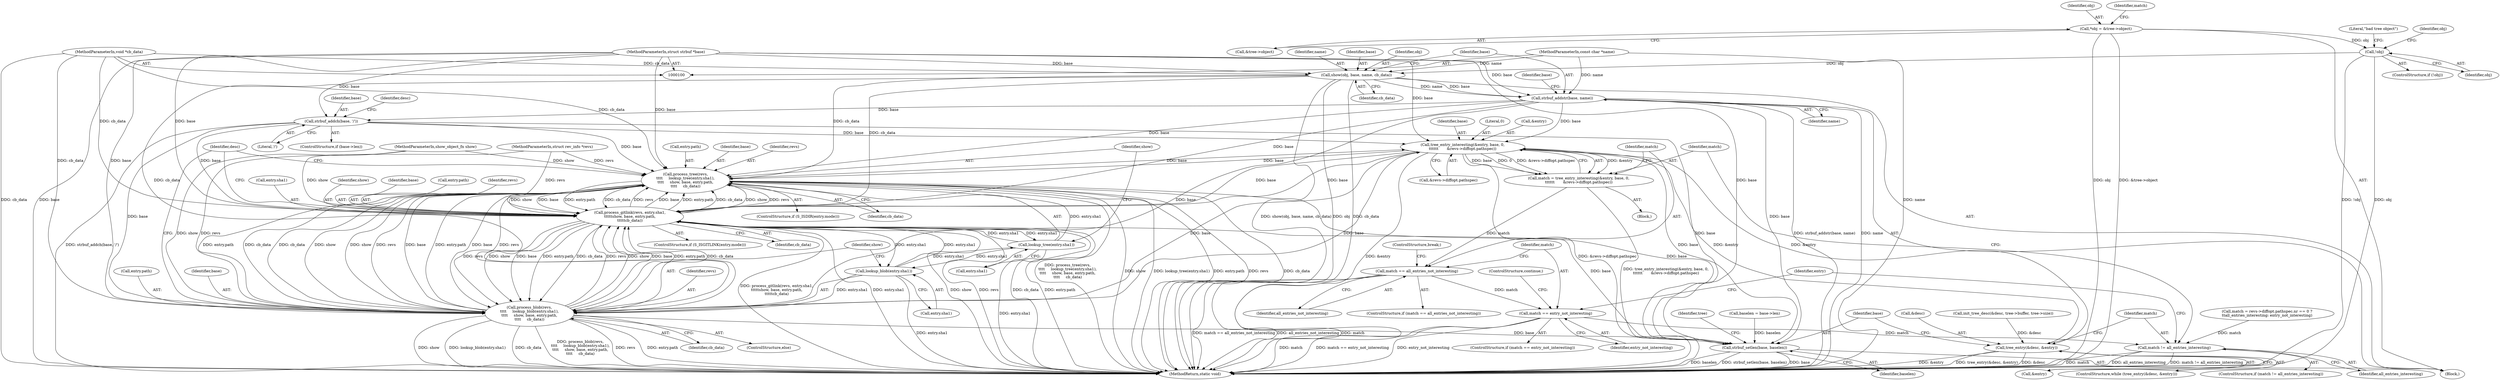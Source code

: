 digraph "1_git_de1e67d0703894cb6ea782e36abb63976ab07e60_4@del" {
"1000184" [label="(Call,show(obj, base, name, cb_data))"];
"1000145" [label="(Call,!obj)"];
"1000109" [label="(Call,*obj = &tree->object)"];
"1000104" [label="(MethodParameterIn,struct strbuf *base)"];
"1000105" [label="(MethodParameterIn,const char *name)"];
"1000106" [label="(MethodParameterIn,void *cb_data)"];
"1000189" [label="(Call,strbuf_addstr(base, name))"];
"1000196" [label="(Call,strbuf_addch(base, '/'))"];
"1000222" [label="(Call,tree_entry_interesting(&entry, base, 0,\n\t\t\t\t\t\t       &revs->diffopt.pathspec))"];
"1000209" [label="(Call,tree_entry(&desc, &entry))"];
"1000220" [label="(Call,match = tree_entry_interesting(&entry, base, 0,\n\t\t\t\t\t\t       &revs->diffopt.pathspec))"];
"1000234" [label="(Call,match == all_entries_not_interesting)"];
"1000239" [label="(Call,match == entry_not_interesting)"];
"1000216" [label="(Call,match != all_entries_interesting)"];
"1000248" [label="(Call,process_tree(revs,\n\t\t\t\t     lookup_tree(entry.sha1),\n\t\t\t\t     show, base, entry.path,\n\t\t\t\t     cb_data))"];
"1000266" [label="(Call,process_gitlink(revs, entry.sha1,\n\t\t\t\t\tshow, base, entry.path,\n\t\t\t\t\tcb_data))"];
"1000250" [label="(Call,lookup_tree(entry.sha1))"];
"1000280" [label="(Call,lookup_blob(entry.sha1))"];
"1000278" [label="(Call,process_blob(revs,\n\t\t\t\t     lookup_blob(entry.sha1),\n\t\t\t\t     show, base, entry.path,\n\t\t\t\t     cb_data))"];
"1000290" [label="(Call,strbuf_setlen(base, baselen))"];
"1000197" [label="(Identifier,base)"];
"1000256" [label="(Call,entry.path)"];
"1000109" [label="(Call,*obj = &tree->object)"];
"1000238" [label="(ControlStructure,if (match == entry_not_interesting))"];
"1000104" [label="(MethodParameterIn,struct strbuf *base)"];
"1000184" [label="(Call,show(obj, base, name, cb_data))"];
"1000152" [label="(Identifier,obj)"];
"1000240" [label="(Identifier,match)"];
"1000110" [label="(Identifier,obj)"];
"1000281" [label="(Call,entry.sha1)"];
"1000118" [label="(Call,match = revs->diffopt.pathspec.nr == 0 ?\n\t\tall_entries_interesting: entry_not_interesting)"];
"1000266" [label="(Call,process_gitlink(revs, entry.sha1,\n\t\t\t\t\tshow, base, entry.path,\n\t\t\t\t\tcb_data))"];
"1000225" [label="(Identifier,base)"];
"1000105" [label="(MethodParameterIn,const char *name)"];
"1000201" [label="(Identifier,desc)"];
"1000289" [label="(Identifier,cb_data)"];
"1000291" [label="(Identifier,base)"];
"1000187" [label="(Identifier,name)"];
"1000255" [label="(Identifier,base)"];
"1000107" [label="(Block,)"];
"1000220" [label="(Call,match = tree_entry_interesting(&entry, base, 0,\n\t\t\t\t\t\t       &revs->diffopt.pathspec))"];
"1000111" [label="(Call,&tree->object)"];
"1000292" [label="(Identifier,baselen)"];
"1000272" [label="(Identifier,base)"];
"1000290" [label="(Call,strbuf_setlen(base, baselen))"];
"1000210" [label="(Call,&desc)"];
"1000294" [label="(Identifier,tree)"];
"1000243" [label="(ControlStructure,if (S_ISDIR(entry.mode)))"];
"1000208" [label="(ControlStructure,while (tree_entry(&desc, &entry)))"];
"1000189" [label="(Call,strbuf_addstr(base, name))"];
"1000196" [label="(Call,strbuf_addch(base, '/'))"];
"1000273" [label="(Call,entry.path)"];
"1000188" [label="(Identifier,cb_data)"];
"1000286" [label="(Call,entry.path)"];
"1000241" [label="(Identifier,entry_not_interesting)"];
"1000237" [label="(ControlStructure,break;)"];
"1000249" [label="(Identifier,revs)"];
"1000101" [label="(MethodParameterIn,struct rev_info *revs)"];
"1000259" [label="(Identifier,cb_data)"];
"1000250" [label="(Call,lookup_tree(entry.sha1))"];
"1000211" [label="(Identifier,desc)"];
"1000186" [label="(Identifier,base)"];
"1000226" [label="(Literal,0)"];
"1000239" [label="(Call,match == entry_not_interesting)"];
"1000221" [label="(Identifier,match)"];
"1000261" [label="(ControlStructure,if (S_ISGITLINK(entry.mode)))"];
"1000295" [label="(MethodReturn,static void)"];
"1000185" [label="(Identifier,obj)"];
"1000234" [label="(Call,match == all_entries_not_interesting)"];
"1000199" [label="(Call,init_tree_desc(&desc, tree->buffer, tree->size))"];
"1000285" [label="(Identifier,base)"];
"1000148" [label="(Literal,\"bad tree object\")"];
"1000248" [label="(Call,process_tree(revs,\n\t\t\t\t     lookup_tree(entry.sha1),\n\t\t\t\t     show, base, entry.path,\n\t\t\t\t     cb_data))"];
"1000280" [label="(Call,lookup_blob(entry.sha1))"];
"1000209" [label="(Call,tree_entry(&desc, &entry))"];
"1000254" [label="(Identifier,show)"];
"1000144" [label="(ControlStructure,if (!obj))"];
"1000216" [label="(Call,match != all_entries_interesting)"];
"1000218" [label="(Identifier,all_entries_interesting)"];
"1000235" [label="(Identifier,match)"];
"1000106" [label="(MethodParameterIn,void *cb_data)"];
"1000219" [label="(Block,)"];
"1000267" [label="(Identifier,revs)"];
"1000227" [label="(Call,&revs->diffopt.pathspec)"];
"1000212" [label="(Call,&entry)"];
"1000236" [label="(Identifier,all_entries_not_interesting)"];
"1000198" [label="(Literal,'/')"];
"1000233" [label="(ControlStructure,if (match == all_entries_not_interesting))"];
"1000276" [label="(Identifier,cb_data)"];
"1000284" [label="(Identifier,show)"];
"1000217" [label="(Identifier,match)"];
"1000268" [label="(Call,entry.sha1)"];
"1000190" [label="(Identifier,base)"];
"1000146" [label="(Identifier,obj)"];
"1000145" [label="(Call,!obj)"];
"1000222" [label="(Call,tree_entry_interesting(&entry, base, 0,\n\t\t\t\t\t\t       &revs->diffopt.pathspec))"];
"1000133" [label="(Call,baselen = base->len)"];
"1000251" [label="(Call,entry.sha1)"];
"1000192" [label="(ControlStructure,if (base->len))"];
"1000279" [label="(Identifier,revs)"];
"1000119" [label="(Identifier,match)"];
"1000246" [label="(Identifier,entry)"];
"1000223" [label="(Call,&entry)"];
"1000191" [label="(Identifier,name)"];
"1000277" [label="(ControlStructure,else)"];
"1000278" [label="(Call,process_blob(revs,\n\t\t\t\t     lookup_blob(entry.sha1),\n\t\t\t\t     show, base, entry.path,\n\t\t\t\t     cb_data))"];
"1000194" [label="(Identifier,base)"];
"1000242" [label="(ControlStructure,continue;)"];
"1000215" [label="(ControlStructure,if (match != all_entries_interesting))"];
"1000103" [label="(MethodParameterIn,show_object_fn show)"];
"1000271" [label="(Identifier,show)"];
"1000184" -> "1000107"  [label="AST: "];
"1000184" -> "1000188"  [label="CFG: "];
"1000185" -> "1000184"  [label="AST: "];
"1000186" -> "1000184"  [label="AST: "];
"1000187" -> "1000184"  [label="AST: "];
"1000188" -> "1000184"  [label="AST: "];
"1000190" -> "1000184"  [label="CFG: "];
"1000184" -> "1000295"  [label="DDG: obj"];
"1000184" -> "1000295"  [label="DDG: cb_data"];
"1000184" -> "1000295"  [label="DDG: show(obj, base, name, cb_data)"];
"1000145" -> "1000184"  [label="DDG: obj"];
"1000104" -> "1000184"  [label="DDG: base"];
"1000105" -> "1000184"  [label="DDG: name"];
"1000106" -> "1000184"  [label="DDG: cb_data"];
"1000184" -> "1000189"  [label="DDG: base"];
"1000184" -> "1000189"  [label="DDG: name"];
"1000184" -> "1000248"  [label="DDG: cb_data"];
"1000184" -> "1000266"  [label="DDG: cb_data"];
"1000184" -> "1000278"  [label="DDG: cb_data"];
"1000145" -> "1000144"  [label="AST: "];
"1000145" -> "1000146"  [label="CFG: "];
"1000146" -> "1000145"  [label="AST: "];
"1000148" -> "1000145"  [label="CFG: "];
"1000152" -> "1000145"  [label="CFG: "];
"1000145" -> "1000295"  [label="DDG: !obj"];
"1000145" -> "1000295"  [label="DDG: obj"];
"1000109" -> "1000145"  [label="DDG: obj"];
"1000109" -> "1000107"  [label="AST: "];
"1000109" -> "1000111"  [label="CFG: "];
"1000110" -> "1000109"  [label="AST: "];
"1000111" -> "1000109"  [label="AST: "];
"1000119" -> "1000109"  [label="CFG: "];
"1000109" -> "1000295"  [label="DDG: obj"];
"1000109" -> "1000295"  [label="DDG: &tree->object"];
"1000104" -> "1000100"  [label="AST: "];
"1000104" -> "1000295"  [label="DDG: base"];
"1000104" -> "1000189"  [label="DDG: base"];
"1000104" -> "1000196"  [label="DDG: base"];
"1000104" -> "1000222"  [label="DDG: base"];
"1000104" -> "1000248"  [label="DDG: base"];
"1000104" -> "1000266"  [label="DDG: base"];
"1000104" -> "1000278"  [label="DDG: base"];
"1000104" -> "1000290"  [label="DDG: base"];
"1000105" -> "1000100"  [label="AST: "];
"1000105" -> "1000295"  [label="DDG: name"];
"1000105" -> "1000189"  [label="DDG: name"];
"1000106" -> "1000100"  [label="AST: "];
"1000106" -> "1000295"  [label="DDG: cb_data"];
"1000106" -> "1000248"  [label="DDG: cb_data"];
"1000106" -> "1000266"  [label="DDG: cb_data"];
"1000106" -> "1000278"  [label="DDG: cb_data"];
"1000189" -> "1000107"  [label="AST: "];
"1000189" -> "1000191"  [label="CFG: "];
"1000190" -> "1000189"  [label="AST: "];
"1000191" -> "1000189"  [label="AST: "];
"1000194" -> "1000189"  [label="CFG: "];
"1000189" -> "1000295"  [label="DDG: strbuf_addstr(base, name)"];
"1000189" -> "1000295"  [label="DDG: name"];
"1000189" -> "1000196"  [label="DDG: base"];
"1000189" -> "1000222"  [label="DDG: base"];
"1000189" -> "1000248"  [label="DDG: base"];
"1000189" -> "1000266"  [label="DDG: base"];
"1000189" -> "1000278"  [label="DDG: base"];
"1000189" -> "1000290"  [label="DDG: base"];
"1000196" -> "1000192"  [label="AST: "];
"1000196" -> "1000198"  [label="CFG: "];
"1000197" -> "1000196"  [label="AST: "];
"1000198" -> "1000196"  [label="AST: "];
"1000201" -> "1000196"  [label="CFG: "];
"1000196" -> "1000295"  [label="DDG: strbuf_addch(base, '/')"];
"1000196" -> "1000222"  [label="DDG: base"];
"1000196" -> "1000248"  [label="DDG: base"];
"1000196" -> "1000266"  [label="DDG: base"];
"1000196" -> "1000278"  [label="DDG: base"];
"1000196" -> "1000290"  [label="DDG: base"];
"1000222" -> "1000220"  [label="AST: "];
"1000222" -> "1000227"  [label="CFG: "];
"1000223" -> "1000222"  [label="AST: "];
"1000225" -> "1000222"  [label="AST: "];
"1000226" -> "1000222"  [label="AST: "];
"1000227" -> "1000222"  [label="AST: "];
"1000220" -> "1000222"  [label="CFG: "];
"1000222" -> "1000295"  [label="DDG: &revs->diffopt.pathspec"];
"1000222" -> "1000295"  [label="DDG: &entry"];
"1000222" -> "1000209"  [label="DDG: &entry"];
"1000222" -> "1000220"  [label="DDG: &entry"];
"1000222" -> "1000220"  [label="DDG: base"];
"1000222" -> "1000220"  [label="DDG: 0"];
"1000222" -> "1000220"  [label="DDG: &revs->diffopt.pathspec"];
"1000209" -> "1000222"  [label="DDG: &entry"];
"1000278" -> "1000222"  [label="DDG: base"];
"1000266" -> "1000222"  [label="DDG: base"];
"1000248" -> "1000222"  [label="DDG: base"];
"1000222" -> "1000248"  [label="DDG: base"];
"1000222" -> "1000266"  [label="DDG: base"];
"1000222" -> "1000278"  [label="DDG: base"];
"1000222" -> "1000290"  [label="DDG: base"];
"1000209" -> "1000208"  [label="AST: "];
"1000209" -> "1000212"  [label="CFG: "];
"1000210" -> "1000209"  [label="AST: "];
"1000212" -> "1000209"  [label="AST: "];
"1000217" -> "1000209"  [label="CFG: "];
"1000291" -> "1000209"  [label="CFG: "];
"1000209" -> "1000295"  [label="DDG: tree_entry(&desc, &entry)"];
"1000209" -> "1000295"  [label="DDG: &desc"];
"1000209" -> "1000295"  [label="DDG: &entry"];
"1000199" -> "1000209"  [label="DDG: &desc"];
"1000220" -> "1000219"  [label="AST: "];
"1000221" -> "1000220"  [label="AST: "];
"1000235" -> "1000220"  [label="CFG: "];
"1000220" -> "1000295"  [label="DDG: tree_entry_interesting(&entry, base, 0,\n\t\t\t\t\t\t       &revs->diffopt.pathspec)"];
"1000220" -> "1000234"  [label="DDG: match"];
"1000234" -> "1000233"  [label="AST: "];
"1000234" -> "1000236"  [label="CFG: "];
"1000235" -> "1000234"  [label="AST: "];
"1000236" -> "1000234"  [label="AST: "];
"1000237" -> "1000234"  [label="CFG: "];
"1000240" -> "1000234"  [label="CFG: "];
"1000234" -> "1000295"  [label="DDG: all_entries_not_interesting"];
"1000234" -> "1000295"  [label="DDG: match"];
"1000234" -> "1000295"  [label="DDG: match == all_entries_not_interesting"];
"1000234" -> "1000239"  [label="DDG: match"];
"1000239" -> "1000238"  [label="AST: "];
"1000239" -> "1000241"  [label="CFG: "];
"1000240" -> "1000239"  [label="AST: "];
"1000241" -> "1000239"  [label="AST: "];
"1000242" -> "1000239"  [label="CFG: "];
"1000246" -> "1000239"  [label="CFG: "];
"1000239" -> "1000295"  [label="DDG: match == entry_not_interesting"];
"1000239" -> "1000295"  [label="DDG: match"];
"1000239" -> "1000295"  [label="DDG: entry_not_interesting"];
"1000239" -> "1000216"  [label="DDG: match"];
"1000216" -> "1000215"  [label="AST: "];
"1000216" -> "1000218"  [label="CFG: "];
"1000217" -> "1000216"  [label="AST: "];
"1000218" -> "1000216"  [label="AST: "];
"1000221" -> "1000216"  [label="CFG: "];
"1000246" -> "1000216"  [label="CFG: "];
"1000216" -> "1000295"  [label="DDG: match != all_entries_interesting"];
"1000216" -> "1000295"  [label="DDG: match"];
"1000216" -> "1000295"  [label="DDG: all_entries_interesting"];
"1000118" -> "1000216"  [label="DDG: match"];
"1000248" -> "1000243"  [label="AST: "];
"1000248" -> "1000259"  [label="CFG: "];
"1000249" -> "1000248"  [label="AST: "];
"1000250" -> "1000248"  [label="AST: "];
"1000254" -> "1000248"  [label="AST: "];
"1000255" -> "1000248"  [label="AST: "];
"1000256" -> "1000248"  [label="AST: "];
"1000259" -> "1000248"  [label="AST: "];
"1000211" -> "1000248"  [label="CFG: "];
"1000248" -> "1000295"  [label="DDG: cb_data"];
"1000248" -> "1000295"  [label="DDG: process_tree(revs,\n\t\t\t\t     lookup_tree(entry.sha1),\n\t\t\t\t     show, base, entry.path,\n\t\t\t\t     cb_data)"];
"1000248" -> "1000295"  [label="DDG: show"];
"1000248" -> "1000295"  [label="DDG: lookup_tree(entry.sha1)"];
"1000248" -> "1000295"  [label="DDG: entry.path"];
"1000248" -> "1000295"  [label="DDG: revs"];
"1000266" -> "1000248"  [label="DDG: revs"];
"1000266" -> "1000248"  [label="DDG: base"];
"1000266" -> "1000248"  [label="DDG: entry.path"];
"1000266" -> "1000248"  [label="DDG: cb_data"];
"1000266" -> "1000248"  [label="DDG: show"];
"1000278" -> "1000248"  [label="DDG: revs"];
"1000278" -> "1000248"  [label="DDG: base"];
"1000278" -> "1000248"  [label="DDG: entry.path"];
"1000278" -> "1000248"  [label="DDG: cb_data"];
"1000278" -> "1000248"  [label="DDG: show"];
"1000101" -> "1000248"  [label="DDG: revs"];
"1000103" -> "1000248"  [label="DDG: show"];
"1000250" -> "1000248"  [label="DDG: entry.sha1"];
"1000248" -> "1000266"  [label="DDG: revs"];
"1000248" -> "1000266"  [label="DDG: show"];
"1000248" -> "1000266"  [label="DDG: base"];
"1000248" -> "1000266"  [label="DDG: entry.path"];
"1000248" -> "1000266"  [label="DDG: cb_data"];
"1000248" -> "1000278"  [label="DDG: revs"];
"1000248" -> "1000278"  [label="DDG: show"];
"1000248" -> "1000278"  [label="DDG: base"];
"1000248" -> "1000278"  [label="DDG: entry.path"];
"1000248" -> "1000278"  [label="DDG: cb_data"];
"1000248" -> "1000290"  [label="DDG: base"];
"1000266" -> "1000261"  [label="AST: "];
"1000266" -> "1000276"  [label="CFG: "];
"1000267" -> "1000266"  [label="AST: "];
"1000268" -> "1000266"  [label="AST: "];
"1000271" -> "1000266"  [label="AST: "];
"1000272" -> "1000266"  [label="AST: "];
"1000273" -> "1000266"  [label="AST: "];
"1000276" -> "1000266"  [label="AST: "];
"1000211" -> "1000266"  [label="CFG: "];
"1000266" -> "1000295"  [label="DDG: process_gitlink(revs, entry.sha1,\n\t\t\t\t\tshow, base, entry.path,\n\t\t\t\t\tcb_data)"];
"1000266" -> "1000295"  [label="DDG: entry.sha1"];
"1000266" -> "1000295"  [label="DDG: revs"];
"1000266" -> "1000295"  [label="DDG: cb_data"];
"1000266" -> "1000295"  [label="DDG: entry.path"];
"1000266" -> "1000295"  [label="DDG: show"];
"1000266" -> "1000250"  [label="DDG: entry.sha1"];
"1000278" -> "1000266"  [label="DDG: revs"];
"1000278" -> "1000266"  [label="DDG: show"];
"1000278" -> "1000266"  [label="DDG: base"];
"1000278" -> "1000266"  [label="DDG: entry.path"];
"1000278" -> "1000266"  [label="DDG: cb_data"];
"1000101" -> "1000266"  [label="DDG: revs"];
"1000250" -> "1000266"  [label="DDG: entry.sha1"];
"1000280" -> "1000266"  [label="DDG: entry.sha1"];
"1000103" -> "1000266"  [label="DDG: show"];
"1000266" -> "1000278"  [label="DDG: revs"];
"1000266" -> "1000278"  [label="DDG: show"];
"1000266" -> "1000278"  [label="DDG: base"];
"1000266" -> "1000278"  [label="DDG: entry.path"];
"1000266" -> "1000278"  [label="DDG: cb_data"];
"1000266" -> "1000280"  [label="DDG: entry.sha1"];
"1000266" -> "1000290"  [label="DDG: base"];
"1000250" -> "1000251"  [label="CFG: "];
"1000251" -> "1000250"  [label="AST: "];
"1000254" -> "1000250"  [label="CFG: "];
"1000250" -> "1000295"  [label="DDG: entry.sha1"];
"1000280" -> "1000250"  [label="DDG: entry.sha1"];
"1000250" -> "1000280"  [label="DDG: entry.sha1"];
"1000280" -> "1000278"  [label="AST: "];
"1000280" -> "1000281"  [label="CFG: "];
"1000281" -> "1000280"  [label="AST: "];
"1000284" -> "1000280"  [label="CFG: "];
"1000280" -> "1000295"  [label="DDG: entry.sha1"];
"1000280" -> "1000278"  [label="DDG: entry.sha1"];
"1000278" -> "1000277"  [label="AST: "];
"1000278" -> "1000289"  [label="CFG: "];
"1000279" -> "1000278"  [label="AST: "];
"1000284" -> "1000278"  [label="AST: "];
"1000285" -> "1000278"  [label="AST: "];
"1000286" -> "1000278"  [label="AST: "];
"1000289" -> "1000278"  [label="AST: "];
"1000211" -> "1000278"  [label="CFG: "];
"1000278" -> "1000295"  [label="DDG: entry.path"];
"1000278" -> "1000295"  [label="DDG: show"];
"1000278" -> "1000295"  [label="DDG: lookup_blob(entry.sha1)"];
"1000278" -> "1000295"  [label="DDG: cb_data"];
"1000278" -> "1000295"  [label="DDG: process_blob(revs,\n\t\t\t\t     lookup_blob(entry.sha1),\n\t\t\t\t     show, base, entry.path,\n\t\t\t\t     cb_data)"];
"1000278" -> "1000295"  [label="DDG: revs"];
"1000101" -> "1000278"  [label="DDG: revs"];
"1000103" -> "1000278"  [label="DDG: show"];
"1000278" -> "1000290"  [label="DDG: base"];
"1000290" -> "1000107"  [label="AST: "];
"1000290" -> "1000292"  [label="CFG: "];
"1000291" -> "1000290"  [label="AST: "];
"1000292" -> "1000290"  [label="AST: "];
"1000294" -> "1000290"  [label="CFG: "];
"1000290" -> "1000295"  [label="DDG: base"];
"1000290" -> "1000295"  [label="DDG: baselen"];
"1000290" -> "1000295"  [label="DDG: strbuf_setlen(base, baselen)"];
"1000133" -> "1000290"  [label="DDG: baselen"];
}

